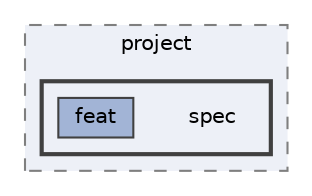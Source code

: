 digraph "doc/src/contents/project/spec"
{
 // LATEX_PDF_SIZE
  bgcolor="transparent";
  edge [fontname=Helvetica,fontsize=10,labelfontname=Helvetica,labelfontsize=10];
  node [fontname=Helvetica,fontsize=10,shape=box,height=0.2,width=0.4];
  compound=true
  subgraph clusterdir_a748bd10570192ad439f91b31ab4c732 {
    graph [ bgcolor="#edf0f7", pencolor="grey50", label="project", fontname=Helvetica,fontsize=10 style="filled,dashed", URL="dir_a748bd10570192ad439f91b31ab4c732.html",tooltip=""]
  subgraph clusterdir_404316c4616f650eb33f4de8b28a4c6f {
    graph [ bgcolor="#edf0f7", pencolor="grey25", label="", fontname=Helvetica,fontsize=10 style="filled,bold", URL="dir_404316c4616f650eb33f4de8b28a4c6f.html",tooltip=""]
    dir_404316c4616f650eb33f4de8b28a4c6f [shape=plaintext, label="spec"];
  dir_a4c0d74d11b4c1731009d6253de4ea70 [label="feat", fillcolor="#a2b4d6", color="grey25", style="filled", URL="dir_a4c0d74d11b4c1731009d6253de4ea70.html",tooltip=""];
  }
  }
}
